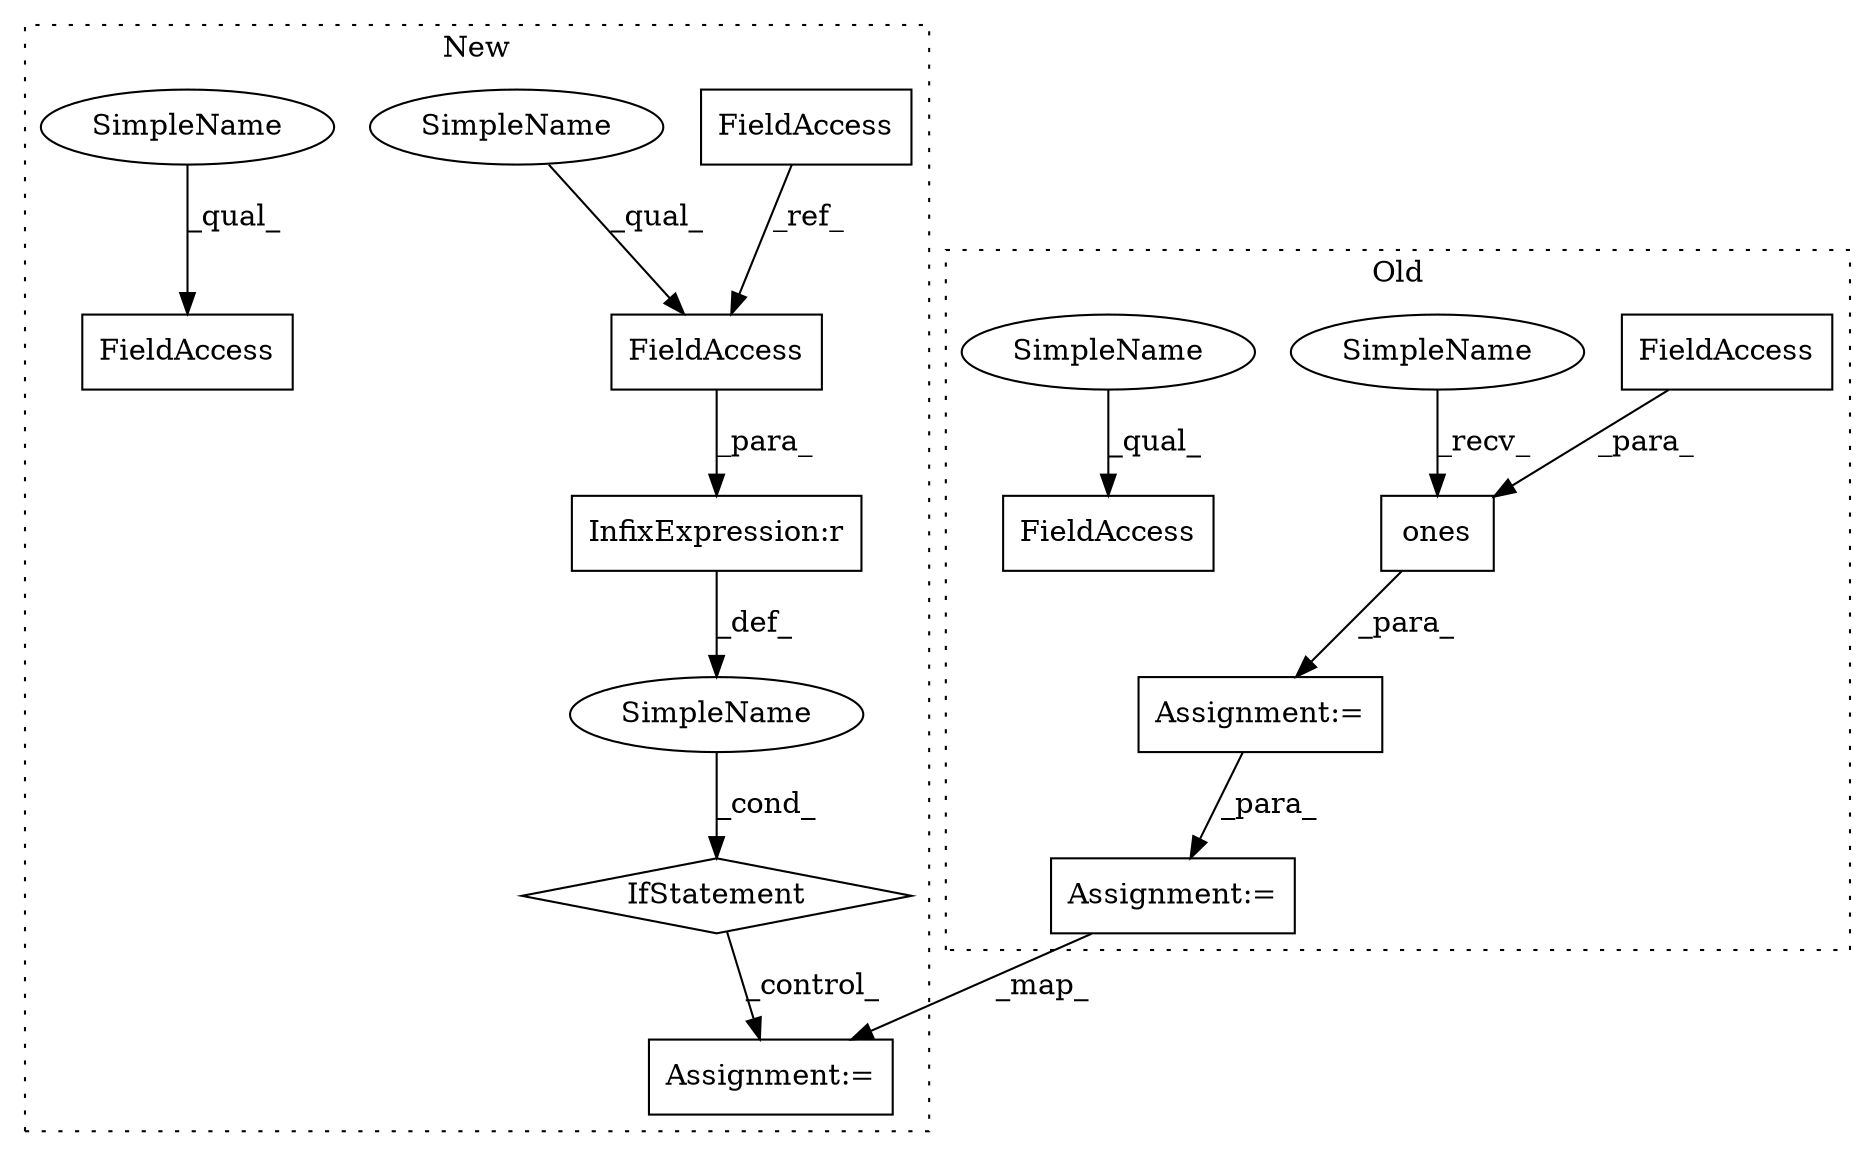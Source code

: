 digraph G {
subgraph cluster0 {
1 [label="ones" a="32" s="12734,12808" l="10,1" shape="box"];
3 [label="Assignment:=" a="7" s="12816" l="1" shape="box"];
4 [label="Assignment:=" a="7" s="12860" l="1" shape="box"];
6 [label="FieldAccess" a="22" s="12788" l="20" shape="box"];
8 [label="FieldAccess" a="22" s="12822" l="12" shape="box"];
13 [label="SimpleName" a="42" s="12728" l="5" shape="ellipse"];
14 [label="SimpleName" a="42" s="12822" l="5" shape="ellipse"];
label = "Old";
style="dotted";
}
subgraph cluster1 {
2 [label="IfStatement" a="25" s="12726,12763" l="4,2" shape="diamond"];
5 [label="Assignment:=" a="7" s="13014" l="1" shape="box"];
7 [label="SimpleName" a="42" s="" l="" shape="ellipse"];
9 [label="InfixExpression:r" a="27" s="12744" l="4" shape="box"];
10 [label="FieldAccess" a="22" s="11888" l="14" shape="box"];
11 [label="FieldAccess" a="22" s="12773" l="9" shape="box"];
12 [label="FieldAccess" a="22" s="12730" l="14" shape="box"];
15 [label="SimpleName" a="42" s="12730" l="4" shape="ellipse"];
16 [label="SimpleName" a="42" s="12773" l="4" shape="ellipse"];
label = "New";
style="dotted";
}
1 -> 3 [label="_para_"];
2 -> 5 [label="_control_"];
3 -> 4 [label="_para_"];
4 -> 5 [label="_map_"];
6 -> 1 [label="_para_"];
7 -> 2 [label="_cond_"];
9 -> 7 [label="_def_"];
10 -> 12 [label="_ref_"];
12 -> 9 [label="_para_"];
13 -> 1 [label="_recv_"];
14 -> 8 [label="_qual_"];
15 -> 12 [label="_qual_"];
16 -> 11 [label="_qual_"];
}